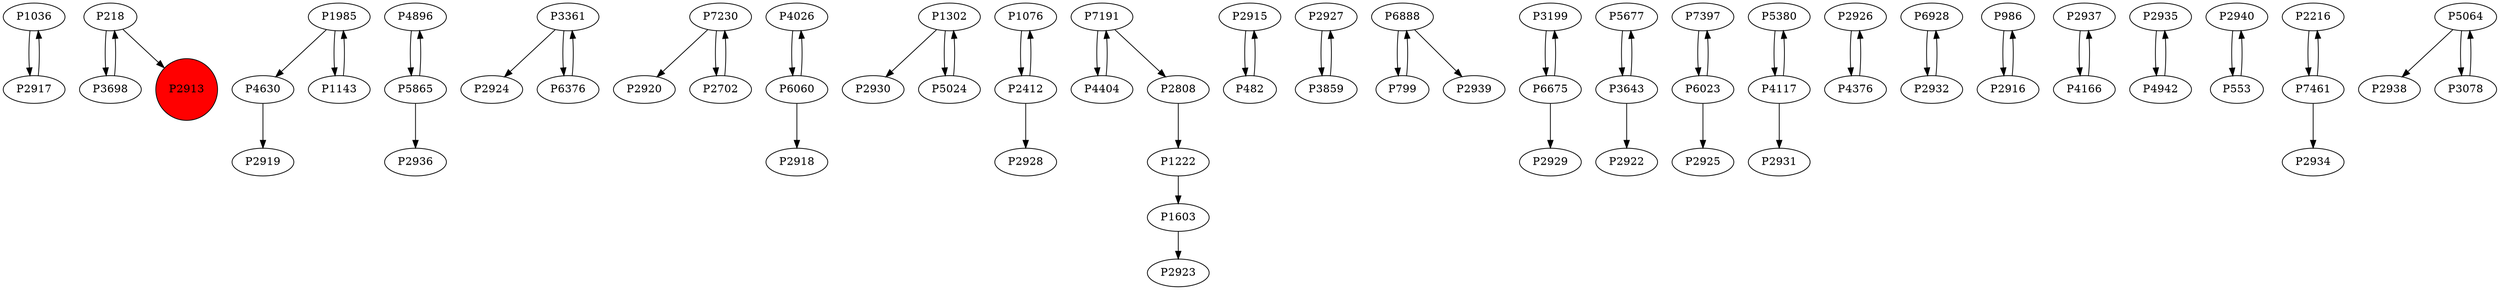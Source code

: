 digraph {
	P1036 -> P2917
	P218 -> P3698
	P2917 -> P1036
	P1985 -> P4630
	P4896 -> P5865
	P3361 -> P2924
	P7230 -> P2920
	P4026 -> P6060
	P7230 -> P2702
	P1302 -> P2930
	P1076 -> P2412
	P3361 -> P6376
	P7191 -> P4404
	P5865 -> P2936
	P1222 -> P1603
	P2915 -> P482
	P1302 -> P5024
	P2927 -> P3859
	P6888 -> P799
	P3199 -> P6675
	P6060 -> P2918
	P5677 -> P3643
	P4630 -> P2919
	P7397 -> P6023
	P5380 -> P4117
	P2926 -> P4376
	P3698 -> P218
	P6928 -> P2932
	P2412 -> P2928
	P986 -> P2916
	P2937 -> P4166
	P1603 -> P2923
	P2935 -> P4942
	P2808 -> P1222
	P2940 -> P553
	P1143 -> P1985
	P6023 -> P7397
	P7191 -> P2808
	P2216 -> P7461
	P4117 -> P5380
	P1985 -> P1143
	P7461 -> P2216
	P5064 -> P2938
	P2412 -> P1076
	P2916 -> P986
	P2702 -> P7230
	P2932 -> P6928
	P6023 -> P2925
	P3643 -> P5677
	P6888 -> P2939
	P4404 -> P7191
	P3859 -> P2927
	P218 -> P2913
	P6376 -> P3361
	P5024 -> P1302
	P4942 -> P2935
	P3643 -> P2922
	P6675 -> P2929
	P5865 -> P4896
	P6675 -> P3199
	P5064 -> P3078
	P3078 -> P5064
	P553 -> P2940
	P7461 -> P2934
	P799 -> P6888
	P4376 -> P2926
	P4117 -> P2931
	P4166 -> P2937
	P6060 -> P4026
	P482 -> P2915
	P2913 [shape=circle]
	P2913 [style=filled]
	P2913 [fillcolor=red]
}
